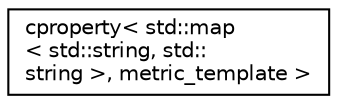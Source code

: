 digraph "Graphical Class Hierarchy"
{
 // INTERACTIVE_SVG=YES
 // LATEX_PDF_SIZE
  edge [fontname="Helvetica",fontsize="10",labelfontname="Helvetica",labelfontsize="10"];
  node [fontname="Helvetica",fontsize="10",shape=record];
  rankdir="LR";
  Node0 [label="cproperty\< std::map\l\< std::string, std::\lstring \>, metric_template \>",height=0.2,width=0.4,color="black", fillcolor="white", style="filled",URL="$classcproperty.html",tooltip=" "];
}
